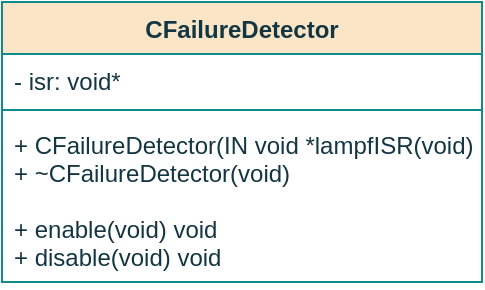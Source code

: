 <mxfile version="16.0.2" type="github" pages="3">
  <diagram id="fC8_fh6CL08jGQa9Ovds" name="class">
    <mxGraphModel dx="540" dy="306" grid="1" gridSize="10" guides="1" tooltips="1" connect="1" arrows="1" fold="1" page="1" pageScale="1" pageWidth="850" pageHeight="1100" math="0" shadow="0">
      <root>
        <mxCell id="0" />
        <mxCell id="1" parent="0" />
        <mxCell id="EYafsLfPvgRABEpU0m5L-1" value="CFailureDetector" style="swimlane;fontStyle=1;align=center;verticalAlign=top;childLayout=stackLayout;horizontal=1;startSize=26;horizontalStack=0;resizeParent=1;resizeParentMax=0;resizeLast=0;collapsible=1;marginBottom=0;fillColor=#FAE5C7;strokeColor=#0F8B8D;fontColor=#143642;" vertex="1" parent="1">
          <mxGeometry x="305" y="160" width="240" height="140" as="geometry" />
        </mxCell>
        <mxCell id="EYafsLfPvgRABEpU0m5L-2" value="- isr: void*&#xa;&#xa;&#xa;" style="text;strokeColor=none;fillColor=none;align=left;verticalAlign=top;spacingLeft=4;spacingRight=4;overflow=hidden;rotatable=0;points=[[0,0.5],[1,0.5]];portConstraint=eastwest;fontColor=#143642;fontStyle=0" vertex="1" parent="EYafsLfPvgRABEpU0m5L-1">
          <mxGeometry y="26" width="240" height="24" as="geometry" />
        </mxCell>
        <mxCell id="EYafsLfPvgRABEpU0m5L-3" value="" style="line;strokeWidth=1;fillColor=none;align=left;verticalAlign=middle;spacingTop=-1;spacingLeft=3;spacingRight=3;rotatable=0;labelPosition=right;points=[];portConstraint=eastwest;labelBackgroundColor=#DAD2D8;strokeColor=#0F8B8D;fontColor=#143642;" vertex="1" parent="EYafsLfPvgRABEpU0m5L-1">
          <mxGeometry y="50" width="240" height="8" as="geometry" />
        </mxCell>
        <mxCell id="EYafsLfPvgRABEpU0m5L-4" value="+ CFailureDetector(IN void *lampfISR(void))&#xa;+ ~CFailureDetector(void)&#xa;&#xa;+ enable(void) void&#xa;+ disable(void) void&#xa;&#xa; " style="text;strokeColor=none;fillColor=none;align=left;verticalAlign=top;spacingLeft=4;spacingRight=4;overflow=hidden;rotatable=0;points=[[0,0.5],[1,0.5]];portConstraint=eastwest;fontColor=#143642;spacing=2;fontStyle=0" vertex="1" parent="EYafsLfPvgRABEpU0m5L-1">
          <mxGeometry y="58" width="240" height="82" as="geometry" />
        </mxCell>
      </root>
    </mxGraphModel>
  </diagram>
  <diagram id="im04DRlxOWYEGzVTzeCW" name="constructor">
    <mxGraphModel dx="643" dy="364" grid="1" gridSize="10" guides="1" tooltips="1" connect="1" arrows="1" fold="1" page="1" pageScale="1" pageWidth="850" pageHeight="1100" math="0" shadow="0">
      <root>
        <mxCell id="beF7PqxcQYPw9Txrw2hL-0" />
        <mxCell id="beF7PqxcQYPw9Txrw2hL-1" parent="beF7PqxcQYPw9Txrw2hL-0" />
        <mxCell id="DpSiHCCX4nZmPjKJtMxR-4" value="&lt;b&gt;Disable ISR&lt;/b&gt;" style="rounded=0;whiteSpace=wrap;html=1;sketch=0;fontColor=#143642;strokeColor=#0F8B8D;fillColor=#FAE5C7;" vertex="1" parent="beF7PqxcQYPw9Txrw2hL-1">
          <mxGeometry x="530" y="120" width="150" height="30" as="geometry" />
        </mxCell>
        <mxCell id="beF7PqxcQYPw9Txrw2hL-2" style="edgeStyle=orthogonalEdgeStyle;curved=0;rounded=1;sketch=0;orthogonalLoop=1;jettySize=auto;html=1;exitX=0.5;exitY=1;exitDx=0;exitDy=0;entryX=0.5;entryY=0;entryDx=0;entryDy=0;fontColor=#143642;strokeColor=#A8201A;fillColor=#FAE5C7;" edge="1" parent="beF7PqxcQYPw9Txrw2hL-1" source="beF7PqxcQYPw9Txrw2hL-3">
          <mxGeometry relative="1" as="geometry">
            <mxPoint x="435.26" y="120.0" as="targetPoint" />
          </mxGeometry>
        </mxCell>
        <mxCell id="beF7PqxcQYPw9Txrw2hL-3" value="&lt;div&gt;CFailureDetector&lt;/div&gt;&lt;div&gt;&lt;br&gt;&lt;/div&gt;&lt;div&gt;IN: *&lt;i&gt;&lt;span style=&quot;font-weight: normal&quot;&gt;lampfISR()&lt;/span&gt;&lt;/i&gt; &lt;/div&gt;" style="ellipse;whiteSpace=wrap;html=1;fillColor=#FAE5C7;strokeColor=#0F8B8D;fontColor=#143642;fontStyle=1" vertex="1" parent="beF7PqxcQYPw9Txrw2hL-1">
          <mxGeometry x="360.26" y="30" width="150" height="60" as="geometry" />
        </mxCell>
        <mxCell id="beF7PqxcQYPw9Txrw2hL-6" style="edgeStyle=orthogonalEdgeStyle;curved=0;rounded=1;sketch=0;orthogonalLoop=1;jettySize=auto;html=1;exitX=0.5;exitY=1;exitDx=0;exitDy=0;entryX=0.5;entryY=0;entryDx=0;entryDy=0;fontColor=#143642;strokeColor=#A8201A;fillColor=#FAE5C7;" edge="1" parent="beF7PqxcQYPw9Txrw2hL-1" source="beF7PqxcQYPw9Txrw2hL-8" target="beF7PqxcQYPw9Txrw2hL-7">
          <mxGeometry relative="1" as="geometry">
            <mxPoint x="434.76" y="170" as="sourcePoint" />
          </mxGeometry>
        </mxCell>
        <mxCell id="beF7PqxcQYPw9Txrw2hL-7" value="End" style="ellipse;whiteSpace=wrap;html=1;fillColor=#FAE5C7;strokeColor=#0F8B8D;fontColor=#143642;fontStyle=1" vertex="1" parent="beF7PqxcQYPw9Txrw2hL-1">
          <mxGeometry x="406.14" y="220" width="58.25" height="40" as="geometry" />
        </mxCell>
        <mxCell id="beF7PqxcQYPw9Txrw2hL-8" value="&lt;b&gt;Set ISR&lt;/b&gt; to *&lt;i&gt;lampfISR()&lt;/i&gt;" style="rounded=0;whiteSpace=wrap;html=1;sketch=0;fontColor=#143642;strokeColor=#0F8B8D;fillColor=#FAE5C7;" vertex="1" parent="beF7PqxcQYPw9Txrw2hL-1">
          <mxGeometry x="360.26" y="170" width="150" height="30" as="geometry" />
        </mxCell>
        <mxCell id="beF7PqxcQYPw9Txrw2hL-9" value="function that will implement the &lt;b&gt;Failure Detector ISR&lt;/b&gt;" style="shape=note;whiteSpace=wrap;html=1;backgroundOutline=1;darkOpacity=0.05;rounded=0;sketch=0;fontColor=#143642;strokeColor=#0F8B8D;fillColor=#FAE5C7;size=9;fontSize=10;align=center;horizontal=1;verticalAlign=middle;" vertex="1" parent="beF7PqxcQYPw9Txrw2hL-1">
          <mxGeometry x="190" y="80" width="110" height="50" as="geometry" />
        </mxCell>
        <mxCell id="beF7PqxcQYPw9Txrw2hL-10" value="" style="endArrow=none;dashed=1;html=1;rounded=1;sketch=0;fontColor=#143642;strokeColor=#A8201A;fillColor=#FAE5C7;curved=0;exitX=0;exitY=0;exitDx=110;exitDy=29.5;exitPerimeter=0;entryX=0;entryY=1;entryDx=0;entryDy=0;" edge="1" parent="beF7PqxcQYPw9Txrw2hL-1" source="beF7PqxcQYPw9Txrw2hL-9" target="beF7PqxcQYPw9Txrw2hL-3">
          <mxGeometry width="50" height="50" relative="1" as="geometry">
            <mxPoint x="310.19" y="90.0" as="sourcePoint" />
            <mxPoint x="330.19" y="120" as="targetPoint" />
          </mxGeometry>
        </mxCell>
        <mxCell id="DpSiHCCX4nZmPjKJtMxR-0" style="edgeStyle=orthogonalEdgeStyle;curved=0;rounded=1;sketch=0;orthogonalLoop=1;jettySize=auto;html=1;exitX=0.5;exitY=1;exitDx=0;exitDy=0;entryX=0.5;entryY=0;entryDx=0;entryDy=0;fontColor=#143642;strokeColor=#A8201A;fillColor=#FAE5C7;" edge="1" parent="beF7PqxcQYPw9Txrw2hL-1" source="DpSiHCCX4nZmPjKJtMxR-1">
          <mxGeometry relative="1" as="geometry">
            <mxPoint x="605" y="120.0" as="targetPoint" />
          </mxGeometry>
        </mxCell>
        <mxCell id="DpSiHCCX4nZmPjKJtMxR-1" value="&lt;div&gt;~CFailureDetector&lt;/div&gt;" style="ellipse;whiteSpace=wrap;html=1;fillColor=#FAE5C7;strokeColor=#0F8B8D;fontColor=#143642;fontStyle=1" vertex="1" parent="beF7PqxcQYPw9Txrw2hL-1">
          <mxGeometry x="530" y="30" width="150" height="60" as="geometry" />
        </mxCell>
        <mxCell id="DpSiHCCX4nZmPjKJtMxR-2" style="edgeStyle=orthogonalEdgeStyle;curved=0;rounded=1;sketch=0;orthogonalLoop=1;jettySize=auto;html=1;exitX=0.5;exitY=1;exitDx=0;exitDy=0;entryX=0.5;entryY=0;entryDx=0;entryDy=0;fontColor=#143642;strokeColor=#A8201A;fillColor=#FAE5C7;" edge="1" parent="beF7PqxcQYPw9Txrw2hL-1" source="DpSiHCCX4nZmPjKJtMxR-4" target="DpSiHCCX4nZmPjKJtMxR-3">
          <mxGeometry relative="1" as="geometry">
            <mxPoint x="604.5" y="170" as="sourcePoint" />
          </mxGeometry>
        </mxCell>
        <mxCell id="DpSiHCCX4nZmPjKJtMxR-3" value="End" style="ellipse;whiteSpace=wrap;html=1;fillColor=#FAE5C7;strokeColor=#0F8B8D;fontColor=#143642;fontStyle=1" vertex="1" parent="beF7PqxcQYPw9Txrw2hL-1">
          <mxGeometry x="575.88" y="180" width="58.25" height="40" as="geometry" />
        </mxCell>
        <mxCell id="DpSiHCCX4nZmPjKJtMxR-6" style="edgeStyle=orthogonalEdgeStyle;rounded=0;orthogonalLoop=1;jettySize=auto;html=1;exitX=0.5;exitY=1;exitDx=0;exitDy=0;entryX=0.5;entryY=0;entryDx=0;entryDy=0;strokeColor=#A8201A;" edge="1" parent="beF7PqxcQYPw9Txrw2hL-1" source="DpSiHCCX4nZmPjKJtMxR-5" target="beF7PqxcQYPw9Txrw2hL-8">
          <mxGeometry relative="1" as="geometry" />
        </mxCell>
        <mxCell id="DpSiHCCX4nZmPjKJtMxR-5" value="&lt;i&gt;isr&lt;/i&gt; &amp;lt;- &lt;i&gt;pirISR&lt;/i&gt;()" style="rounded=0;whiteSpace=wrap;html=1;sketch=0;fontColor=#143642;strokeColor=#0F8B8D;fillColor=#FAE5C7;" vertex="1" parent="beF7PqxcQYPw9Txrw2hL-1">
          <mxGeometry x="360.26" y="120" width="150" height="30" as="geometry" />
        </mxCell>
      </root>
    </mxGraphModel>
  </diagram>
  <diagram id="tD_O-jAUMQ3tm1yHIUln" name="enable">
    <mxGraphModel dx="540" dy="306" grid="1" gridSize="10" guides="1" tooltips="1" connect="1" arrows="1" fold="1" page="1" pageScale="1" pageWidth="850" pageHeight="1100" math="0" shadow="0">
      <root>
        <mxCell id="4UvTPopbReiQ7cL4zhvt-0" />
        <mxCell id="4UvTPopbReiQ7cL4zhvt-1" parent="4UvTPopbReiQ7cL4zhvt-0" />
        <mxCell id="k1YiH06Aokd3fy0wj2tn-10" style="edgeStyle=orthogonalEdgeStyle;curved=0;rounded=1;sketch=0;orthogonalLoop=1;jettySize=auto;html=1;exitX=0.5;exitY=1;exitDx=0;exitDy=0;entryX=0.5;entryY=0;entryDx=0;entryDy=0;fontColor=#143642;strokeColor=#A8201A;fillColor=#FAE5C7;" edge="1" parent="4UvTPopbReiQ7cL4zhvt-1" source="k1YiH06Aokd3fy0wj2tn-11">
          <mxGeometry relative="1" as="geometry">
            <mxPoint x="350" y="130.0" as="targetPoint" />
          </mxGeometry>
        </mxCell>
        <mxCell id="k1YiH06Aokd3fy0wj2tn-11" value="&lt;div&gt;Enable&lt;/div&gt;" style="ellipse;whiteSpace=wrap;html=1;fillColor=#FAE5C7;strokeColor=#0F8B8D;fontColor=#143642;fontStyle=1" vertex="1" parent="4UvTPopbReiQ7cL4zhvt-1">
          <mxGeometry x="310" y="70" width="80" height="40" as="geometry" />
        </mxCell>
        <mxCell id="k1YiH06Aokd3fy0wj2tn-12" style="edgeStyle=orthogonalEdgeStyle;curved=0;rounded=1;sketch=0;orthogonalLoop=1;jettySize=auto;html=1;exitX=0.5;exitY=1;exitDx=0;exitDy=0;entryX=0.5;entryY=0;entryDx=0;entryDy=0;fontColor=#143642;strokeColor=#A8201A;fillColor=#FAE5C7;" edge="1" parent="4UvTPopbReiQ7cL4zhvt-1" source="k1YiH06Aokd3fy0wj2tn-14" target="k1YiH06Aokd3fy0wj2tn-13">
          <mxGeometry relative="1" as="geometry">
            <mxPoint x="349.5" y="180" as="sourcePoint" />
          </mxGeometry>
        </mxCell>
        <mxCell id="k1YiH06Aokd3fy0wj2tn-13" value="End" style="ellipse;whiteSpace=wrap;html=1;fillColor=#FAE5C7;strokeColor=#0F8B8D;fontColor=#143642;fontStyle=1" vertex="1" parent="4UvTPopbReiQ7cL4zhvt-1">
          <mxGeometry x="330.44" y="180" width="39.12" height="30" as="geometry" />
        </mxCell>
        <mxCell id="k1YiH06Aokd3fy0wj2tn-14" value="&lt;b&gt;Enable ISR&lt;/b&gt; &lt;i&gt;isr&lt;/i&gt;" style="rounded=0;whiteSpace=wrap;html=1;sketch=0;fontColor=#143642;strokeColor=#0F8B8D;fillColor=#FAE5C7;" vertex="1" parent="4UvTPopbReiQ7cL4zhvt-1">
          <mxGeometry x="275" y="130" width="150" height="30" as="geometry" />
        </mxCell>
        <mxCell id="k1YiH06Aokd3fy0wj2tn-15" style="edgeStyle=orthogonalEdgeStyle;curved=0;rounded=1;sketch=0;orthogonalLoop=1;jettySize=auto;html=1;exitX=0.5;exitY=1;exitDx=0;exitDy=0;entryX=0.5;entryY=0;entryDx=0;entryDy=0;fontColor=#143642;strokeColor=#A8201A;fillColor=#FAE5C7;" edge="1" parent="4UvTPopbReiQ7cL4zhvt-1" source="k1YiH06Aokd3fy0wj2tn-16">
          <mxGeometry relative="1" as="geometry">
            <mxPoint x="525" y="130.0" as="targetPoint" />
          </mxGeometry>
        </mxCell>
        <mxCell id="k1YiH06Aokd3fy0wj2tn-16" value="Disable" style="ellipse;whiteSpace=wrap;html=1;fillColor=#FAE5C7;strokeColor=#0F8B8D;fontColor=#143642;fontStyle=1" vertex="1" parent="4UvTPopbReiQ7cL4zhvt-1">
          <mxGeometry x="485" y="70" width="80" height="40" as="geometry" />
        </mxCell>
        <mxCell id="k1YiH06Aokd3fy0wj2tn-17" style="edgeStyle=orthogonalEdgeStyle;curved=0;rounded=1;sketch=0;orthogonalLoop=1;jettySize=auto;html=1;exitX=0.5;exitY=1;exitDx=0;exitDy=0;entryX=0.5;entryY=0;entryDx=0;entryDy=0;fontColor=#143642;strokeColor=#A8201A;fillColor=#FAE5C7;" edge="1" parent="4UvTPopbReiQ7cL4zhvt-1" source="k1YiH06Aokd3fy0wj2tn-19" target="k1YiH06Aokd3fy0wj2tn-18">
          <mxGeometry relative="1" as="geometry">
            <mxPoint x="524.5" y="180" as="sourcePoint" />
          </mxGeometry>
        </mxCell>
        <mxCell id="k1YiH06Aokd3fy0wj2tn-18" value="End" style="ellipse;whiteSpace=wrap;html=1;fillColor=#FAE5C7;strokeColor=#0F8B8D;fontColor=#143642;fontStyle=1" vertex="1" parent="4UvTPopbReiQ7cL4zhvt-1">
          <mxGeometry x="505.44" y="180" width="39.12" height="30" as="geometry" />
        </mxCell>
        <mxCell id="k1YiH06Aokd3fy0wj2tn-19" value="&lt;b&gt;Enable ISR &lt;/b&gt;&lt;i&gt;isr&lt;/i&gt;&lt;b&gt;&lt;br&gt;&lt;/b&gt;" style="rounded=0;whiteSpace=wrap;html=1;sketch=0;fontColor=#143642;strokeColor=#0F8B8D;fillColor=#FAE5C7;" vertex="1" parent="4UvTPopbReiQ7cL4zhvt-1">
          <mxGeometry x="450" y="130" width="150" height="30" as="geometry" />
        </mxCell>
      </root>
    </mxGraphModel>
  </diagram>
</mxfile>
